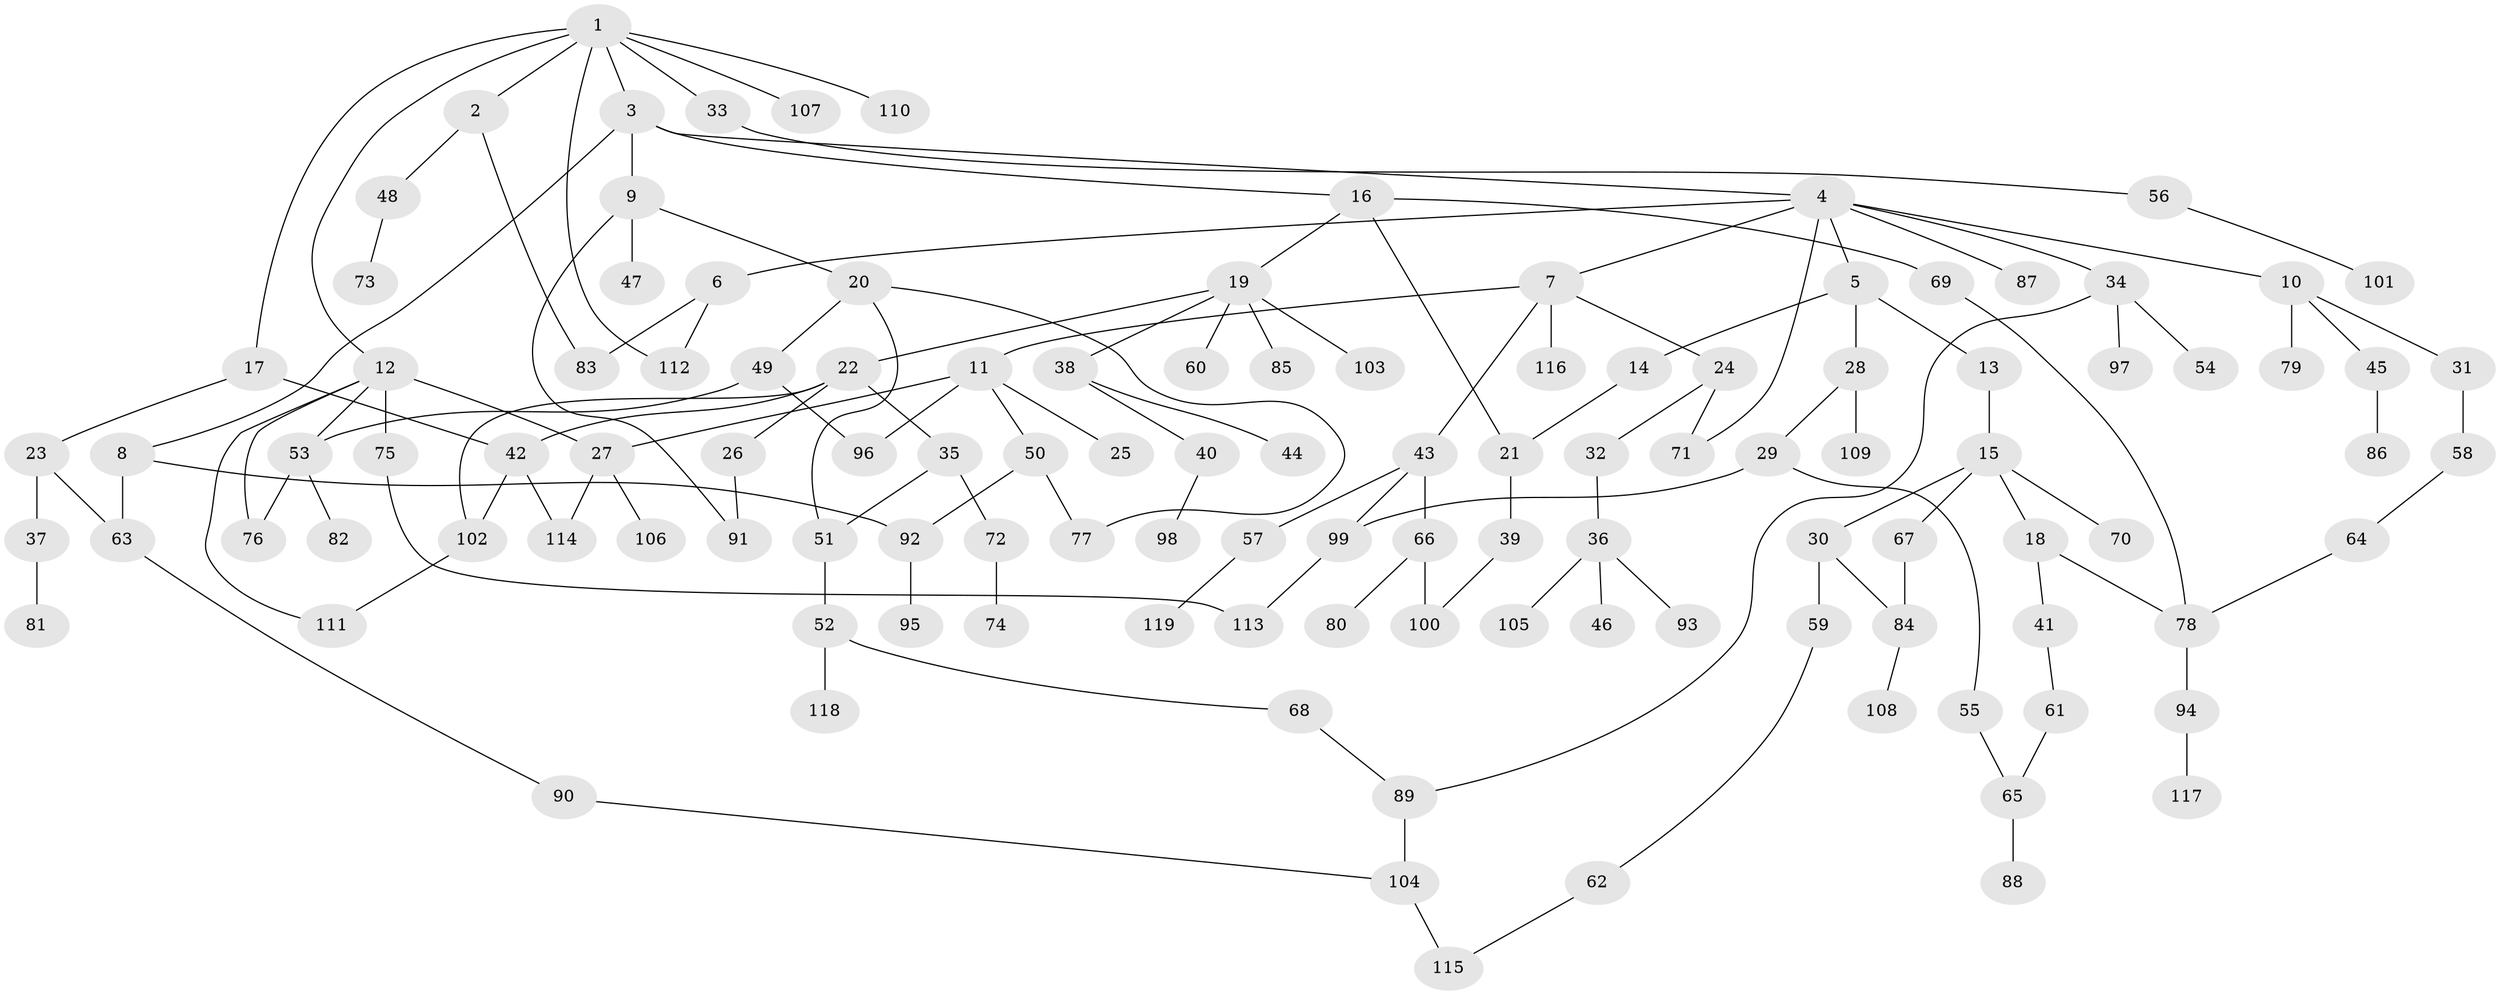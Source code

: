 // Generated by graph-tools (version 1.1) at 2025/49/03/09/25 03:49:21]
// undirected, 119 vertices, 145 edges
graph export_dot {
graph [start="1"]
  node [color=gray90,style=filled];
  1;
  2;
  3;
  4;
  5;
  6;
  7;
  8;
  9;
  10;
  11;
  12;
  13;
  14;
  15;
  16;
  17;
  18;
  19;
  20;
  21;
  22;
  23;
  24;
  25;
  26;
  27;
  28;
  29;
  30;
  31;
  32;
  33;
  34;
  35;
  36;
  37;
  38;
  39;
  40;
  41;
  42;
  43;
  44;
  45;
  46;
  47;
  48;
  49;
  50;
  51;
  52;
  53;
  54;
  55;
  56;
  57;
  58;
  59;
  60;
  61;
  62;
  63;
  64;
  65;
  66;
  67;
  68;
  69;
  70;
  71;
  72;
  73;
  74;
  75;
  76;
  77;
  78;
  79;
  80;
  81;
  82;
  83;
  84;
  85;
  86;
  87;
  88;
  89;
  90;
  91;
  92;
  93;
  94;
  95;
  96;
  97;
  98;
  99;
  100;
  101;
  102;
  103;
  104;
  105;
  106;
  107;
  108;
  109;
  110;
  111;
  112;
  113;
  114;
  115;
  116;
  117;
  118;
  119;
  1 -- 2;
  1 -- 3;
  1 -- 12;
  1 -- 17;
  1 -- 33;
  1 -- 107;
  1 -- 110;
  1 -- 112;
  2 -- 48;
  2 -- 83;
  3 -- 4;
  3 -- 8;
  3 -- 9;
  3 -- 16;
  4 -- 5;
  4 -- 6;
  4 -- 7;
  4 -- 10;
  4 -- 34;
  4 -- 87;
  4 -- 71;
  5 -- 13;
  5 -- 14;
  5 -- 28;
  6 -- 83;
  6 -- 112;
  7 -- 11;
  7 -- 24;
  7 -- 43;
  7 -- 116;
  8 -- 63;
  8 -- 92;
  9 -- 20;
  9 -- 47;
  9 -- 91;
  10 -- 31;
  10 -- 45;
  10 -- 79;
  11 -- 25;
  11 -- 27;
  11 -- 50;
  11 -- 96;
  12 -- 75;
  12 -- 111;
  12 -- 27;
  12 -- 76;
  12 -- 53;
  13 -- 15;
  14 -- 21;
  15 -- 18;
  15 -- 30;
  15 -- 67;
  15 -- 70;
  16 -- 19;
  16 -- 69;
  16 -- 21;
  17 -- 23;
  17 -- 42;
  18 -- 41;
  18 -- 78;
  19 -- 22;
  19 -- 38;
  19 -- 60;
  19 -- 85;
  19 -- 103;
  20 -- 49;
  20 -- 51;
  20 -- 77;
  21 -- 39;
  22 -- 26;
  22 -- 35;
  22 -- 42;
  22 -- 102;
  23 -- 37;
  23 -- 63;
  24 -- 32;
  24 -- 71;
  26 -- 91;
  27 -- 106;
  27 -- 114;
  28 -- 29;
  28 -- 109;
  29 -- 55;
  29 -- 99;
  30 -- 59;
  30 -- 84;
  31 -- 58;
  32 -- 36;
  33 -- 56;
  34 -- 54;
  34 -- 89;
  34 -- 97;
  35 -- 72;
  35 -- 51;
  36 -- 46;
  36 -- 93;
  36 -- 105;
  37 -- 81;
  38 -- 40;
  38 -- 44;
  39 -- 100;
  40 -- 98;
  41 -- 61;
  42 -- 114;
  42 -- 102;
  43 -- 57;
  43 -- 66;
  43 -- 99;
  45 -- 86;
  48 -- 73;
  49 -- 53;
  49 -- 96;
  50 -- 92;
  50 -- 77;
  51 -- 52;
  52 -- 68;
  52 -- 118;
  53 -- 76;
  53 -- 82;
  55 -- 65;
  56 -- 101;
  57 -- 119;
  58 -- 64;
  59 -- 62;
  61 -- 65;
  62 -- 115;
  63 -- 90;
  64 -- 78;
  65 -- 88;
  66 -- 80;
  66 -- 100;
  67 -- 84;
  68 -- 89;
  69 -- 78;
  72 -- 74;
  75 -- 113;
  78 -- 94;
  84 -- 108;
  89 -- 104;
  90 -- 104;
  92 -- 95;
  94 -- 117;
  99 -- 113;
  102 -- 111;
  104 -- 115;
}
